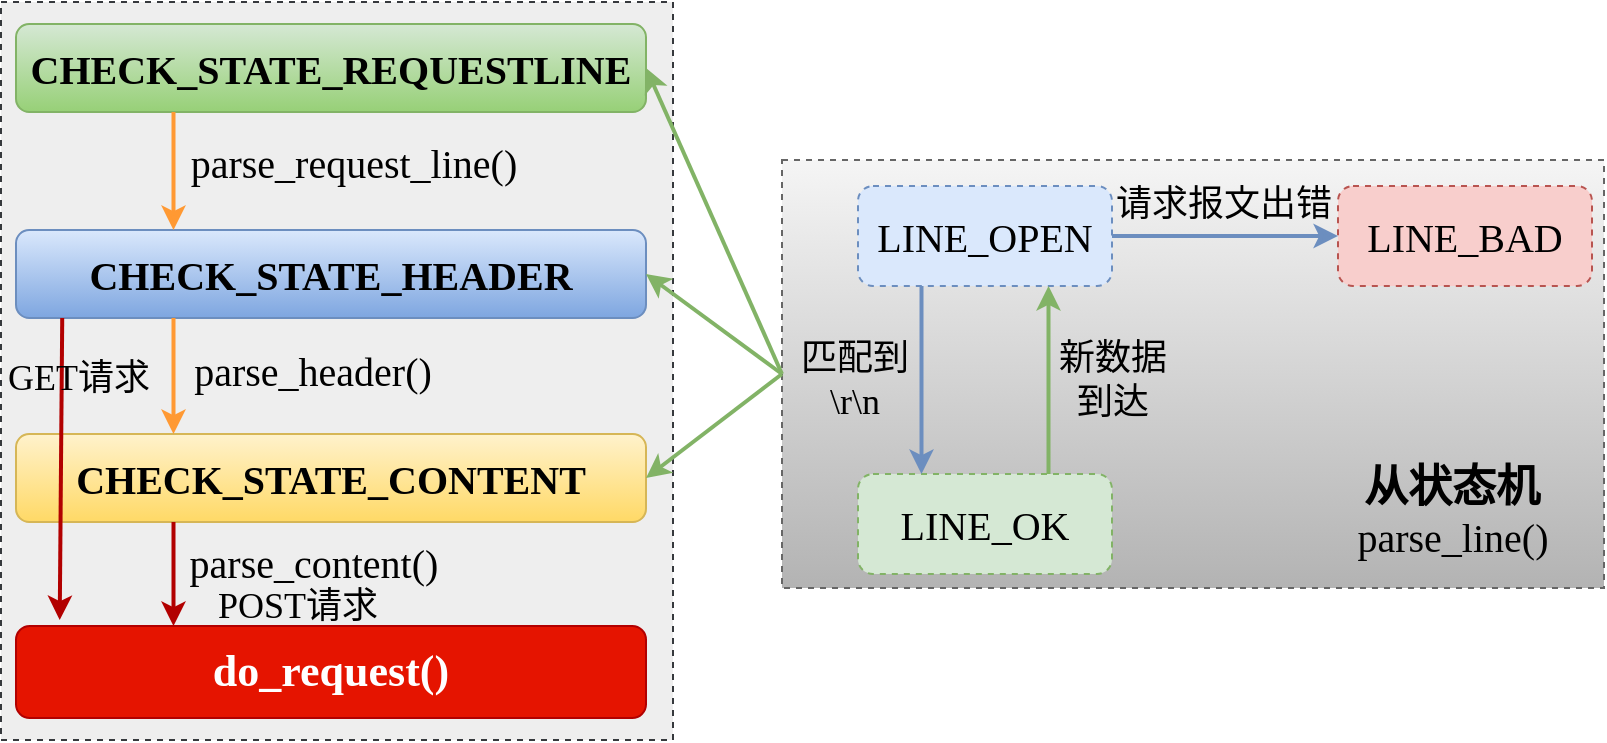 <mxfile version="20.0.4" type="github" pages="2">
  <diagram id="1AuEoCd8oWPCorRMaLEN" name="Page-2">
    <mxGraphModel dx="1422" dy="705" grid="0" gridSize="10" guides="1" tooltips="1" connect="1" arrows="1" fold="1" page="1" pageScale="1" pageWidth="827" pageHeight="1169" math="0" shadow="0">
      <root>
        <mxCell id="0" />
        <mxCell id="1" parent="0" />
        <mxCell id="I2AIDcQN0BnoQcwcd-Mx-26" value="" style="rounded=0;whiteSpace=wrap;html=1;fontFamily=Times New Roman;fontSize=20;fillColor=#eeeeee;strokeColor=#36393d;dashed=1;" vertex="1" parent="1">
          <mxGeometry x="3.5" y="79" width="336" height="369" as="geometry" />
        </mxCell>
        <mxCell id="I2AIDcQN0BnoQcwcd-Mx-1" value="CHECK_STATE_REQUESTLINE" style="rounded=1;whiteSpace=wrap;html=1;fillColor=#d5e8d4;gradientColor=#97d077;strokeColor=#82b366;fontStyle=1;fontFamily=Times New Roman;fontSize=20;" vertex="1" parent="1">
          <mxGeometry x="11" y="90" width="315" height="44" as="geometry" />
        </mxCell>
        <mxCell id="I2AIDcQN0BnoQcwcd-Mx-2" value="CHECK_STATE_HEADER" style="rounded=1;whiteSpace=wrap;html=1;fillColor=#dae8fc;gradientColor=#7ea6e0;strokeColor=#6c8ebf;fontStyle=1;fontFamily=Times New Roman;fontSize=20;" vertex="1" parent="1">
          <mxGeometry x="11" y="193" width="315" height="44" as="geometry" />
        </mxCell>
        <mxCell id="I2AIDcQN0BnoQcwcd-Mx-3" value="CHECK_STATE_CONTENT" style="rounded=1;whiteSpace=wrap;html=1;fillColor=#fff2cc;gradientColor=#ffd966;strokeColor=#d6b656;fontStyle=1;fontFamily=Times New Roman;fontSize=20;" vertex="1" parent="1">
          <mxGeometry x="11" y="295" width="315" height="44" as="geometry" />
        </mxCell>
        <mxCell id="I2AIDcQN0BnoQcwcd-Mx-4" value="" style="endArrow=classic;html=1;rounded=0;fontFamily=Times New Roman;fontSize=20;exitX=0.25;exitY=1;exitDx=0;exitDy=0;strokeWidth=2;strokeColor=#FF9933;entryX=0.25;entryY=0;entryDx=0;entryDy=0;" edge="1" parent="1" source="I2AIDcQN0BnoQcwcd-Mx-1" target="I2AIDcQN0BnoQcwcd-Mx-2">
          <mxGeometry width="50" height="50" relative="1" as="geometry">
            <mxPoint x="387" y="387" as="sourcePoint" />
            <mxPoint x="437" y="337" as="targetPoint" />
          </mxGeometry>
        </mxCell>
        <mxCell id="I2AIDcQN0BnoQcwcd-Mx-5" value="" style="endArrow=classic;html=1;rounded=0;fontFamily=Times New Roman;fontSize=20;strokeWidth=2;strokeColor=#FF9933;exitX=0.25;exitY=1;exitDx=0;exitDy=0;entryX=0.25;entryY=0;entryDx=0;entryDy=0;" edge="1" parent="1" source="I2AIDcQN0BnoQcwcd-Mx-2" target="I2AIDcQN0BnoQcwcd-Mx-3">
          <mxGeometry width="50" height="50" relative="1" as="geometry">
            <mxPoint x="178.5" y="168" as="sourcePoint" />
            <mxPoint x="178.5" y="236" as="targetPoint" />
          </mxGeometry>
        </mxCell>
        <mxCell id="I2AIDcQN0BnoQcwcd-Mx-6" value="" style="rounded=0;whiteSpace=wrap;html=1;fontFamily=Times New Roman;fontSize=20;fillColor=#f5f5f5;strokeColor=#666666;dashed=1;gradientColor=#b3b3b3;" vertex="1" parent="1">
          <mxGeometry x="394" y="158" width="411" height="214" as="geometry" />
        </mxCell>
        <mxCell id="I2AIDcQN0BnoQcwcd-Mx-7" value="LINE_OPEN" style="rounded=1;whiteSpace=wrap;html=1;dashed=1;fontFamily=Times New Roman;fontSize=20;strokeColor=#6c8ebf;fillColor=#dae8fc;" vertex="1" parent="1">
          <mxGeometry x="432" y="171" width="127" height="50" as="geometry" />
        </mxCell>
        <mxCell id="I2AIDcQN0BnoQcwcd-Mx-9" value="LINE_OK" style="rounded=1;whiteSpace=wrap;html=1;dashed=1;fontFamily=Times New Roman;fontSize=20;strokeColor=#82b366;fillColor=#d5e8d4;" vertex="1" parent="1">
          <mxGeometry x="432" y="315" width="127" height="50" as="geometry" />
        </mxCell>
        <mxCell id="I2AIDcQN0BnoQcwcd-Mx-10" value="LINE_BAD" style="rounded=1;whiteSpace=wrap;html=1;dashed=1;fontFamily=Times New Roman;fontSize=20;strokeColor=#b85450;fillColor=#f8cecc;" vertex="1" parent="1">
          <mxGeometry x="672" y="171" width="127" height="50" as="geometry" />
        </mxCell>
        <mxCell id="I2AIDcQN0BnoQcwcd-Mx-11" value="parse_request_line()" style="rounded=1;whiteSpace=wrap;html=1;dashed=1;fontFamily=Times New Roman;fontSize=20;strokeColor=none;fillColor=none;" vertex="1" parent="1">
          <mxGeometry x="78" y="139" width="204" height="39" as="geometry" />
        </mxCell>
        <mxCell id="I2AIDcQN0BnoQcwcd-Mx-12" value="parse_header()" style="rounded=1;whiteSpace=wrap;html=1;dashed=1;fontFamily=Times New Roman;fontSize=20;strokeColor=none;fillColor=none;" vertex="1" parent="1">
          <mxGeometry x="75" y="243" width="169" height="39" as="geometry" />
        </mxCell>
        <mxCell id="I2AIDcQN0BnoQcwcd-Mx-13" value="parse_content()" style="rounded=1;whiteSpace=wrap;html=1;dashed=1;fontFamily=Times New Roman;fontSize=20;strokeColor=none;fillColor=none;" vertex="1" parent="1">
          <mxGeometry x="80.5" y="339" width="158" height="39" as="geometry" />
        </mxCell>
        <mxCell id="I2AIDcQN0BnoQcwcd-Mx-14" value="" style="endArrow=classic;html=1;rounded=0;fontFamily=Times New Roman;fontSize=20;strokeWidth=2;strokeColor=#6c8ebf;exitX=0.25;exitY=1;exitDx=0;exitDy=0;entryX=0.25;entryY=0;entryDx=0;entryDy=0;fillColor=#dae8fc;" edge="1" parent="1" source="I2AIDcQN0BnoQcwcd-Mx-7" target="I2AIDcQN0BnoQcwcd-Mx-9">
          <mxGeometry width="50" height="50" relative="1" as="geometry">
            <mxPoint x="113.75" y="325" as="sourcePoint" />
            <mxPoint x="113.75" y="400" as="targetPoint" />
          </mxGeometry>
        </mxCell>
        <mxCell id="I2AIDcQN0BnoQcwcd-Mx-15" value="" style="endArrow=classic;html=1;rounded=0;fontFamily=Times New Roman;fontSize=20;strokeWidth=2;strokeColor=#82b366;exitX=0.75;exitY=0;exitDx=0;exitDy=0;entryX=0.75;entryY=1;entryDx=0;entryDy=0;fillColor=#d5e8d4;" edge="1" parent="1" source="I2AIDcQN0BnoQcwcd-Mx-9" target="I2AIDcQN0BnoQcwcd-Mx-7">
          <mxGeometry width="50" height="50" relative="1" as="geometry">
            <mxPoint x="473.75" y="231" as="sourcePoint" />
            <mxPoint x="471.75" y="329.5" as="targetPoint" />
          </mxGeometry>
        </mxCell>
        <mxCell id="I2AIDcQN0BnoQcwcd-Mx-16" value="" style="endArrow=classic;html=1;rounded=0;fontFamily=Times New Roman;fontSize=20;strokeWidth=2;strokeColor=#6c8ebf;exitX=1;exitY=0.5;exitDx=0;exitDy=0;entryX=0;entryY=0.5;entryDx=0;entryDy=0;fillColor=#dae8fc;" edge="1" parent="1" source="I2AIDcQN0BnoQcwcd-Mx-7" target="I2AIDcQN0BnoQcwcd-Mx-10">
          <mxGeometry width="50" height="50" relative="1" as="geometry">
            <mxPoint x="483.75" y="241" as="sourcePoint" />
            <mxPoint x="481.75" y="339.5" as="targetPoint" />
          </mxGeometry>
        </mxCell>
        <mxCell id="I2AIDcQN0BnoQcwcd-Mx-18" value="匹配到&lt;br style=&quot;font-size: 18px;&quot;&gt;\r\n" style="rounded=1;whiteSpace=wrap;html=1;dashed=1;fontFamily=Times New Roman;fontSize=18;strokeColor=none;fillColor=none;" vertex="1" parent="1">
          <mxGeometry x="380" y="241" width="101" height="54" as="geometry" />
        </mxCell>
        <mxCell id="I2AIDcQN0BnoQcwcd-Mx-19" value="新数据&lt;br style=&quot;font-size: 18px;&quot;&gt;到达" style="rounded=1;whiteSpace=wrap;html=1;dashed=1;fontFamily=Times New Roman;fontSize=18;strokeColor=none;fillColor=none;" vertex="1" parent="1">
          <mxGeometry x="509" y="241" width="101" height="54" as="geometry" />
        </mxCell>
        <mxCell id="I2AIDcQN0BnoQcwcd-Mx-20" value="请求报文出错" style="rounded=1;whiteSpace=wrap;html=1;dashed=1;fontFamily=Times New Roman;fontSize=18;strokeColor=none;fillColor=none;" vertex="1" parent="1">
          <mxGeometry x="540" y="162" width="150" height="35" as="geometry" />
        </mxCell>
        <mxCell id="I2AIDcQN0BnoQcwcd-Mx-22" value="从状态机" style="rounded=1;whiteSpace=wrap;html=1;dashed=1;fontFamily=Times New Roman;fontSize=22;strokeColor=none;fillColor=none;fontStyle=1" vertex="1" parent="1">
          <mxGeometry x="668" y="300.5" width="122" height="42" as="geometry" />
        </mxCell>
        <mxCell id="I2AIDcQN0BnoQcwcd-Mx-23" value="parse_line()" style="rounded=1;whiteSpace=wrap;html=1;dashed=1;fontFamily=Times New Roman;fontSize=20;strokeColor=none;fillColor=none;" vertex="1" parent="1">
          <mxGeometry x="653.5" y="326" width="151" height="39" as="geometry" />
        </mxCell>
        <mxCell id="I2AIDcQN0BnoQcwcd-Mx-24" value="" style="endArrow=classic;html=1;rounded=0;fontFamily=Times New Roman;fontSize=18;strokeColor=#82b366;strokeWidth=2;entryX=1;entryY=0.5;entryDx=0;entryDy=0;exitX=0;exitY=0.5;exitDx=0;exitDy=0;fillColor=#d5e8d4;" edge="1" parent="1" source="I2AIDcQN0BnoQcwcd-Mx-6" target="I2AIDcQN0BnoQcwcd-Mx-1">
          <mxGeometry width="50" height="50" relative="1" as="geometry">
            <mxPoint x="387" y="375" as="sourcePoint" />
            <mxPoint x="437" y="325" as="targetPoint" />
          </mxGeometry>
        </mxCell>
        <mxCell id="I2AIDcQN0BnoQcwcd-Mx-27" value="" style="endArrow=classic;html=1;rounded=0;fontFamily=Times New Roman;fontSize=20;strokeWidth=2;strokeColor=#B20000;exitX=0.25;exitY=1;exitDx=0;exitDy=0;entryX=0.25;entryY=0;entryDx=0;entryDy=0;fillColor=#e51400;" edge="1" parent="1" source="I2AIDcQN0BnoQcwcd-Mx-3" target="I2AIDcQN0BnoQcwcd-Mx-28">
          <mxGeometry width="50" height="50" relative="1" as="geometry">
            <mxPoint x="78" y="454" as="sourcePoint" />
            <mxPoint x="78" y="529" as="targetPoint" />
          </mxGeometry>
        </mxCell>
        <mxCell id="I2AIDcQN0BnoQcwcd-Mx-28" value="do_request()" style="rounded=1;whiteSpace=wrap;html=1;fillColor=#e51400;strokeColor=#B20000;fontStyle=1;fontFamily=Times New Roman;fontSize=22;fontColor=#ffffff;" vertex="1" parent="1">
          <mxGeometry x="11" y="391" width="315" height="46" as="geometry" />
        </mxCell>
        <mxCell id="I2AIDcQN0BnoQcwcd-Mx-29" value="" style="endArrow=classic;html=1;rounded=0;fontFamily=Times New Roman;fontSize=20;strokeWidth=2;strokeColor=#B20000;exitX=0.121;exitY=1;exitDx=0;exitDy=0;entryX=0.117;entryY=-0.065;entryDx=0;entryDy=0;exitPerimeter=0;entryPerimeter=0;fillColor=#e51400;" edge="1" parent="1">
          <mxGeometry width="50" height="50" relative="1" as="geometry">
            <mxPoint x="34.115" y="237" as="sourcePoint" />
            <mxPoint x="32.855" y="388.01" as="targetPoint" />
          </mxGeometry>
        </mxCell>
        <mxCell id="I2AIDcQN0BnoQcwcd-Mx-30" value="GET请求" style="rounded=1;whiteSpace=wrap;html=1;dashed=1;fontFamily=Times New Roman;fontSize=18;strokeColor=none;fillColor=none;" vertex="1" parent="1">
          <mxGeometry x="3.5" y="251" width="77" height="31" as="geometry" />
        </mxCell>
        <mxCell id="I2AIDcQN0BnoQcwcd-Mx-31" value="POST请求" style="rounded=1;whiteSpace=wrap;html=1;dashed=1;fontFamily=Times New Roman;fontSize=18;strokeColor=none;fillColor=none;" vertex="1" parent="1">
          <mxGeometry x="106" y="365" width="92" height="31" as="geometry" />
        </mxCell>
        <mxCell id="I2AIDcQN0BnoQcwcd-Mx-32" value="" style="endArrow=classic;html=1;rounded=0;fontFamily=Times New Roman;fontSize=18;strokeColor=#82b366;strokeWidth=2;entryX=1;entryY=0.5;entryDx=0;entryDy=0;exitX=0;exitY=0.5;exitDx=0;exitDy=0;fillColor=#d5e8d4;" edge="1" parent="1" source="I2AIDcQN0BnoQcwcd-Mx-6" target="I2AIDcQN0BnoQcwcd-Mx-2">
          <mxGeometry width="50" height="50" relative="1" as="geometry">
            <mxPoint x="404" y="275" as="sourcePoint" />
            <mxPoint x="336" y="122" as="targetPoint" />
          </mxGeometry>
        </mxCell>
        <mxCell id="I2AIDcQN0BnoQcwcd-Mx-33" value="" style="endArrow=classic;html=1;rounded=0;fontFamily=Times New Roman;fontSize=18;strokeColor=#82b366;strokeWidth=2;entryX=1;entryY=0.5;entryDx=0;entryDy=0;exitX=0;exitY=0.5;exitDx=0;exitDy=0;fillColor=#d5e8d4;" edge="1" parent="1" source="I2AIDcQN0BnoQcwcd-Mx-6" target="I2AIDcQN0BnoQcwcd-Mx-3">
          <mxGeometry width="50" height="50" relative="1" as="geometry">
            <mxPoint x="414" y="285" as="sourcePoint" />
            <mxPoint x="346" y="132" as="targetPoint" />
          </mxGeometry>
        </mxCell>
      </root>
    </mxGraphModel>
  </diagram>
  <diagram id="v8hTpokYwNXpzIlPlH0_" name="Page-1">
    <mxGraphModel dx="2249" dy="705" grid="0" gridSize="10" guides="1" tooltips="1" connect="1" arrows="1" fold="1" page="1" pageScale="1" pageWidth="827" pageHeight="1169" math="0" shadow="0">
      <root>
        <mxCell id="0" />
        <mxCell id="1" parent="0" />
        <mxCell id="amvjW9r1WKbjVWtIjcH6-35" value="" style="rounded=1;whiteSpace=wrap;html=1;fontSize=20;arcSize=5;dashed=1;strokeWidth=2;strokeColor=#d6b656;fillColor=#fff2cc;gradientColor=#ffd966;" parent="1" vertex="1">
          <mxGeometry x="-733" y="686" width="226" height="265" as="geometry" />
        </mxCell>
        <mxCell id="amvjW9r1WKbjVWtIjcH6-29" value="" style="rounded=1;whiteSpace=wrap;html=1;fontSize=20;arcSize=5;dashed=1;strokeWidth=2;strokeColor=#d6b656;fillColor=#fff2cc;gradientColor=#ffd966;" parent="1" vertex="1">
          <mxGeometry x="-715" y="365" width="308" height="269" as="geometry" />
        </mxCell>
        <mxCell id="amvjW9r1WKbjVWtIjcH6-7" value="" style="rounded=1;whiteSpace=wrap;html=1;fontSize=20;arcSize=7;dashed=1;strokeWidth=2;strokeColor=#6c8ebf;fillColor=#dae8fc;gradientColor=#7ea6e0;" parent="1" vertex="1">
          <mxGeometry x="-489" y="193" width="462" height="136" as="geometry" />
        </mxCell>
        <mxCell id="amvjW9r1WKbjVWtIjcH6-6" value="" style="rounded=1;whiteSpace=wrap;html=1;fontSize=20;arcSize=5;dashed=1;strokeWidth=2;strokeColor=#d6b656;fillColor=#fff2cc;gradientColor=#ffd966;" parent="1" vertex="1">
          <mxGeometry x="-796" y="197" width="478" height="129" as="geometry" />
        </mxCell>
        <mxCell id="amvjW9r1WKbjVWtIjcH6-1" value="I/O处理单元" style="rounded=0;whiteSpace=wrap;html=1;fontStyle=1;fontSize=20;strokeColor=none;fillColor=none;flipH=1;" parent="1" vertex="1">
          <mxGeometry x="-762" y="214.5" width="145" height="57" as="geometry" />
        </mxCell>
        <mxCell id="amvjW9r1WKbjVWtIjcH6-2" value="逻辑处理单元" style="rounded=0;whiteSpace=wrap;html=1;fontStyle=1;fontSize=20;strokeColor=none;fillColor=none;flipH=1;" parent="1" vertex="1">
          <mxGeometry x="-475" y="220" width="145" height="57" as="geometry" />
        </mxCell>
        <mxCell id="amvjW9r1WKbjVWtIjcH6-3" value="网络存储单元" style="rounded=0;whiteSpace=wrap;html=1;fontStyle=1;fontSize=20;strokeColor=none;fillColor=none;flipH=1;" parent="1" vertex="1">
          <mxGeometry x="-197" y="216" width="145" height="57" as="geometry" />
        </mxCell>
        <mxCell id="amvjW9r1WKbjVWtIjcH6-4" value="&lt;font style=&quot;font-size: 20px;&quot;&gt;请求队列&lt;/font&gt;" style="rounded=0;whiteSpace=wrap;html=1;fontSize=20;fillColor=#ffe6cc;strokeColor=#d79b00;" parent="1" vertex="1">
          <mxGeometry x="-577" y="203" width="32" height="116" as="geometry" />
        </mxCell>
        <mxCell id="amvjW9r1WKbjVWtIjcH6-5" value="&lt;font style=&quot;font-size: 20px;&quot;&gt;请求队列&lt;/font&gt;" style="rounded=0;whiteSpace=wrap;html=1;fontSize=20;fillColor=#ffe6cc;strokeColor=#d79b00;" parent="1" vertex="1">
          <mxGeometry x="-260" y="202" width="32" height="116" as="geometry" />
        </mxCell>
        <mxCell id="amvjW9r1WKbjVWtIjcH6-8" value="" style="endArrow=none;html=1;rounded=0;fontSize=20;dashed=1;strokeWidth=2;strokeColor=#3333FF;" parent="1" edge="1">
          <mxGeometry width="50" height="50" relative="1" as="geometry">
            <mxPoint x="-489" y="323" as="sourcePoint" />
            <mxPoint x="-489" y="197" as="targetPoint" />
          </mxGeometry>
        </mxCell>
        <mxCell id="amvjW9r1WKbjVWtIjcH6-9" value="半同步/半反应堆线程池" style="rounded=0;whiteSpace=wrap;html=1;dashed=1;fontSize=20;strokeColor=none;strokeWidth=2;fillColor=none;fontColor=#FF8000;" parent="1" vertex="1">
          <mxGeometry x="-708" y="161" width="230" height="33" as="geometry" />
        </mxCell>
        <mxCell id="amvjW9r1WKbjVWtIjcH6-11" value="日志系统和数据库连接池" style="rounded=0;whiteSpace=wrap;html=1;dashed=1;fontSize=20;strokeColor=none;strokeWidth=2;fillColor=none;fontColor=#0000FF;" parent="1" vertex="1">
          <mxGeometry x="-395" y="155" width="251" height="33" as="geometry" />
        </mxCell>
        <mxCell id="amvjW9r1WKbjVWtIjcH6-12" value="" style="endArrow=classic;html=1;rounded=0;dashed=1;fontSize=20;fontColor=#CC0000;strokeColor=#CC0000;strokeWidth=2;exitX=0.25;exitY=0;exitDx=0;exitDy=0;entryX=1;entryY=1;entryDx=0;entryDy=0;" parent="1" source="amvjW9r1WKbjVWtIjcH6-9" target="amvjW9r1WKbjVWtIjcH6-13" edge="1">
          <mxGeometry width="50" height="50" relative="1" as="geometry">
            <mxPoint x="-582" y="131" as="sourcePoint" />
            <mxPoint x="-617" y="51" as="targetPoint" />
          </mxGeometry>
        </mxCell>
        <mxCell id="amvjW9r1WKbjVWtIjcH6-13" value="两种高效的并发模式" style="rounded=1;whiteSpace=wrap;html=1;dashed=1;fontSize=20;strokeColor=#B20000;strokeWidth=2;fillColor=#e51400;comic=1;fontStyle=1;fontColor=#ffffff;" parent="1" vertex="1">
          <mxGeometry x="-788" y="66" width="120" height="60" as="geometry" />
        </mxCell>
        <mxCell id="amvjW9r1WKbjVWtIjcH6-14" value="" style="shape=curlyBracket;whiteSpace=wrap;html=1;rounded=1;dashed=1;comic=1;fontSize=20;fontColor=#CC0000;strokeColor=#CC0000;strokeWidth=2;fillColor=none;" parent="1" vertex="1">
          <mxGeometry x="-660" y="66" width="27" height="60" as="geometry" />
        </mxCell>
        <mxCell id="amvjW9r1WKbjVWtIjcH6-15" value="半同步/半异步模式" style="rounded=0;whiteSpace=wrap;html=1;dashed=1;comic=1;fontSize=20;fontColor=#CC0000;strokeColor=none;strokeWidth=2;fillColor=none;" parent="1" vertex="1">
          <mxGeometry x="-638" y="47" width="194" height="40" as="geometry" />
        </mxCell>
        <mxCell id="amvjW9r1WKbjVWtIjcH6-16" value="领导者/追随者模式" style="rounded=0;whiteSpace=wrap;html=1;dashed=1;comic=1;fontSize=20;fontColor=#CC0000;strokeColor=none;strokeWidth=2;fillColor=none;" parent="1" vertex="1">
          <mxGeometry x="-638" y="104" width="194" height="40" as="geometry" />
        </mxCell>
        <mxCell id="amvjW9r1WKbjVWtIjcH6-17" value="" style="shape=flexArrow;endArrow=classic;html=1;rounded=0;dashed=1;fontSize=20;fontColor=#FF9933;strokeColor=none;strokeWidth=2;fillColor=#FF9933;" parent="1" edge="1">
          <mxGeometry width="50" height="50" relative="1" as="geometry">
            <mxPoint x="-559.5" y="334" as="sourcePoint" />
            <mxPoint x="-559" y="368" as="targetPoint" />
          </mxGeometry>
        </mxCell>
        <mxCell id="amvjW9r1WKbjVWtIjcH6-18" value="主线程" style="rounded=0;whiteSpace=wrap;html=1;fontStyle=1;fontSize=20;strokeColor=none;fillColor=none;flipH=1;" parent="1" vertex="1">
          <mxGeometry x="-634" y="363" width="143" height="36" as="geometry" />
        </mxCell>
        <mxCell id="amvjW9r1WKbjVWtIjcH6-19" value="工作线程（池）" style="rounded=0;whiteSpace=wrap;html=1;fontStyle=1;fontSize=20;strokeColor=none;fillColor=none;flipH=1;" parent="1" vertex="1">
          <mxGeometry x="-650" y="598" width="185" height="36" as="geometry" />
        </mxCell>
        <mxCell id="amvjW9r1WKbjVWtIjcH6-20" value="&lt;font style=&quot;font-size: 20px;&quot;&gt;请求队列(list)&lt;/font&gt;" style="rounded=0;whiteSpace=wrap;html=1;fontSize=20;fontStyle=1;fillColor=#ffe6cc;strokeColor=default;" parent="1" vertex="1">
          <mxGeometry x="-653" y="481" width="184" height="37" as="geometry" />
        </mxCell>
        <mxCell id="amvjW9r1WKbjVWtIjcH6-21" value="&lt;font style=&quot;font-size: 18px;&quot;&gt;epoll(ET+LT)监听socket&lt;br&gt;同步I/O模拟Proactor，完成read, write&lt;/font&gt;" style="rounded=0;whiteSpace=wrap;html=1;fontSize=18;fillColor=none;strokeColor=none;" parent="1" vertex="1">
          <mxGeometry x="-714" y="392" width="305" height="46" as="geometry" />
        </mxCell>
        <mxCell id="amvjW9r1WKbjVWtIjcH6-23" value="" style="endArrow=classic;html=1;rounded=0;dashed=1;fontSize=20;fontColor=#FF9933;strokeColor=#FF9933;strokeWidth=2;fillColor=#FF9933;exitX=0.5;exitY=1;exitDx=0;exitDy=0;" parent="1" source="amvjW9r1WKbjVWtIjcH6-21" target="amvjW9r1WKbjVWtIjcH6-20" edge="1">
          <mxGeometry width="50" height="50" relative="1" as="geometry">
            <mxPoint x="-435" y="408" as="sourcePoint" />
            <mxPoint x="-385" y="358" as="targetPoint" />
          </mxGeometry>
        </mxCell>
        <mxCell id="amvjW9r1WKbjVWtIjcH6-24" value="&lt;span style=&quot;font-size: 18px;&quot;&gt;添加&amp;nbsp; &amp;nbsp;任务&lt;/span&gt;" style="rounded=0;whiteSpace=wrap;html=1;fontSize=18;fillColor=none;strokeColor=none;fontColor=#FF8000;" parent="1" vertex="1">
          <mxGeometry x="-666.75" y="443" width="211.5" height="34" as="geometry" />
        </mxCell>
        <mxCell id="amvjW9r1WKbjVWtIjcH6-25" value="" style="endArrow=classic;html=1;rounded=0;dashed=1;fontSize=20;fontColor=#FF9933;strokeColor=#FF9933;strokeWidth=2;fillColor=#FF9933;entryX=0.67;entryY=0;entryDx=0;entryDy=0;exitX=0.25;exitY=1;exitDx=0;exitDy=0;entryPerimeter=0;" parent="1" source="amvjW9r1WKbjVWtIjcH6-20" target="amvjW9r1WKbjVWtIjcH6-19" edge="1">
          <mxGeometry width="50" height="50" relative="1" as="geometry">
            <mxPoint x="-551" y="449" as="sourcePoint" />
            <mxPoint x="-550.992" y="491" as="targetPoint" />
          </mxGeometry>
        </mxCell>
        <mxCell id="amvjW9r1WKbjVWtIjcH6-26" value="&lt;span style=&quot;font-size: 18px;&quot;&gt;信号量唤醒&lt;br style=&quot;font-size: 18px;&quot;&gt;子线程&lt;/span&gt;" style="rounded=0;whiteSpace=wrap;html=1;fontSize=18;fillColor=none;strokeColor=none;fontColor=#FF8000;" parent="1" vertex="1">
          <mxGeometry x="-693" y="531" width="130.5" height="59" as="geometry" />
        </mxCell>
        <mxCell id="amvjW9r1WKbjVWtIjcH6-27" value="&lt;span style=&quot;font-size: 18px;&quot;&gt;上锁，竞争获取并处理任务&lt;/span&gt;" style="rounded=0;whiteSpace=wrap;html=1;fontSize=18;fillColor=none;strokeColor=none;fontColor=#FF8000;" parent="1" vertex="1">
          <mxGeometry x="-545" y="531" width="130.5" height="59" as="geometry" />
        </mxCell>
        <mxCell id="amvjW9r1WKbjVWtIjcH6-28" value="" style="endArrow=classic;html=1;rounded=0;dashed=1;fontSize=20;fontColor=#FF9933;strokeColor=#FF9933;strokeWidth=2;fillColor=#FF9933;entryX=0.75;entryY=1;entryDx=0;entryDy=0;exitX=0.351;exitY=-0.056;exitDx=0;exitDy=0;exitPerimeter=0;" parent="1" source="amvjW9r1WKbjVWtIjcH6-19" target="amvjW9r1WKbjVWtIjcH6-20" edge="1">
          <mxGeometry width="50" height="50" relative="1" as="geometry">
            <mxPoint x="-597" y="528" as="sourcePoint" />
            <mxPoint x="-587.25" y="607" as="targetPoint" />
          </mxGeometry>
        </mxCell>
        <mxCell id="amvjW9r1WKbjVWtIjcH6-30" value="异步线程" style="rounded=0;whiteSpace=wrap;html=1;dashed=1;comic=1;fontSize=20;fontColor=#CC0000;strokeColor=none;strokeWidth=2;fillColor=none;" parent="1" vertex="1">
          <mxGeometry x="-820" y="390" width="91" height="40" as="geometry" />
        </mxCell>
        <mxCell id="amvjW9r1WKbjVWtIjcH6-31" value="同步线程" style="rounded=0;whiteSpace=wrap;html=1;dashed=1;comic=1;fontSize=20;fontColor=#CC0000;strokeColor=none;strokeWidth=2;fillColor=none;" parent="1" vertex="1">
          <mxGeometry x="-819" y="577" width="91" height="40" as="geometry" />
        </mxCell>
        <mxCell id="amvjW9r1WKbjVWtIjcH6-32" value="处理HTTP请求" style="rounded=0;whiteSpace=wrap;html=1;fontStyle=1;fontSize=20;strokeColor=none;fillColor=none;flipH=1;" parent="1" vertex="1">
          <mxGeometry x="-703.5" y="687" width="162" height="36" as="geometry" />
        </mxCell>
        <mxCell id="amvjW9r1WKbjVWtIjcH6-33" value="定时器处理非活动连接" style="rounded=0;whiteSpace=wrap;html=1;fontStyle=1;fontSize=20;strokeColor=none;fillColor=none;flipH=1;" parent="1" vertex="1">
          <mxGeometry x="-726.25" y="770" width="209.25" height="36" as="geometry" />
        </mxCell>
        <mxCell id="amvjW9r1WKbjVWtIjcH6-34" value="日志输出" style="rounded=0;whiteSpace=wrap;html=1;fontStyle=1;fontSize=20;strokeColor=none;fillColor=none;flipH=1;" parent="1" vertex="1">
          <mxGeometry x="-674" y="871" width="103" height="36" as="geometry" />
        </mxCell>
        <mxCell id="amvjW9r1WKbjVWtIjcH6-36" value="" style="shape=flexArrow;endArrow=classic;html=1;rounded=0;dashed=1;fontSize=20;fontColor=#FF9933;strokeColor=none;strokeWidth=2;fillColor=#FF9933;exitX=0.5;exitY=1;exitDx=0;exitDy=0;" parent="1" edge="1">
          <mxGeometry width="50" height="50" relative="1" as="geometry">
            <mxPoint x="-615.5" y="634" as="sourcePoint" />
            <mxPoint x="-615" y="675" as="targetPoint" />
          </mxGeometry>
        </mxCell>
        <mxCell id="amvjW9r1WKbjVWtIjcH6-37" value="" style="endArrow=classic;html=1;rounded=0;dashed=1;fontSize=20;fontColor=#FF8000;strokeColor=#FF8000;strokeWidth=2;fillColor=#FF9933;exitX=1;exitY=0.5;exitDx=0;exitDy=0;entryX=0;entryY=0.5;entryDx=0;entryDy=0;" parent="1" source="amvjW9r1WKbjVWtIjcH6-32" target="amvjW9r1WKbjVWtIjcH6-38" edge="1">
          <mxGeometry width="50" height="50" relative="1" as="geometry">
            <mxPoint x="-410" y="753" as="sourcePoint" />
            <mxPoint x="-475" y="698" as="targetPoint" />
          </mxGeometry>
        </mxCell>
        <mxCell id="amvjW9r1WKbjVWtIjcH6-38" value="GET&lt;br style=&quot;font-size: 18px;&quot;&gt;&lt;br style=&quot;font-size: 18px;&quot;&gt;POST" style="rounded=0;whiteSpace=wrap;html=1;fontStyle=1;fontSize=18;strokeColor=#0e8088;fillColor=#b0e3e6;flipH=1;" parent="1" vertex="1">
          <mxGeometry x="-489" y="661" width="60" height="83" as="geometry" />
        </mxCell>
        <mxCell id="amvjW9r1WKbjVWtIjcH6-39" value="访问数据库" style="rounded=0;whiteSpace=wrap;html=1;fontStyle=0;fontSize=18;strokeColor=#10739e;fillColor=#b1ddf0;flipH=1;" parent="1" vertex="1">
          <mxGeometry x="-197" y="645" width="135" height="36" as="geometry" />
        </mxCell>
        <mxCell id="amvjW9r1WKbjVWtIjcH6-40" value="响应客户端" style="rounded=0;whiteSpace=wrap;html=1;fontStyle=0;fontSize=18;strokeColor=#10739e;fillColor=#b1ddf0;flipH=1;" parent="1" vertex="1">
          <mxGeometry x="-396" y="646" width="101" height="36" as="geometry" />
        </mxCell>
        <mxCell id="amvjW9r1WKbjVWtIjcH6-42" value="注册&lt;br style=&quot;font-size: 18px;&quot;&gt;登录&lt;br style=&quot;font-size: 18px;&quot;&gt;验证" style="rounded=0;whiteSpace=wrap;html=1;fontStyle=0;fontSize=18;strokeColor=#10739e;fillColor=#b1ddf0;flipH=1;" parent="1" vertex="1">
          <mxGeometry x="-378.5" y="692" width="66" height="82" as="geometry" />
        </mxCell>
        <mxCell id="amvjW9r1WKbjVWtIjcH6-43" value="CGI多线程&lt;br style=&quot;font-size: 18px;&quot;&gt;同步线程" style="rounded=0;whiteSpace=wrap;html=1;fontStyle=0;fontSize=18;strokeColor=#10739e;fillColor=#b1ddf0;flipH=1;" parent="1" vertex="1">
          <mxGeometry x="-275" y="702.5" width="112" height="58.5" as="geometry" />
        </mxCell>
        <mxCell id="amvjW9r1WKbjVWtIjcH6-44" value="数据库&lt;br style=&quot;font-size: 18px;&quot;&gt;连接池" style="rounded=0;whiteSpace=wrap;html=1;fontStyle=1;fontSize=18;strokeColor=#6c8ebf;fillColor=#dae8fc;flipH=1;gradientColor=#7ea6e0;" parent="1" vertex="1">
          <mxGeometry x="-96" y="702.5" width="86" height="57" as="geometry" />
        </mxCell>
        <mxCell id="amvjW9r1WKbjVWtIjcH6-45" value="" style="endArrow=classic;html=1;rounded=0;dashed=1;fontSize=21;fontColor=#FF8000;strokeColor=#FF8000;strokeWidth=2;fillColor=#FF9933;exitX=1;exitY=0.25;exitDx=0;exitDy=0;entryX=0;entryY=0.5;entryDx=0;entryDy=0;" parent="1" source="amvjW9r1WKbjVWtIjcH6-38" target="amvjW9r1WKbjVWtIjcH6-40" edge="1">
          <mxGeometry width="50" height="50" relative="1" as="geometry">
            <mxPoint x="-271" y="563" as="sourcePoint" />
            <mxPoint x="-221" y="513" as="targetPoint" />
          </mxGeometry>
        </mxCell>
        <mxCell id="amvjW9r1WKbjVWtIjcH6-48" value="" style="endArrow=classic;html=1;rounded=0;dashed=1;fontSize=21;fontColor=#FF8000;strokeColor=#0000FF;strokeWidth=2;fillColor=#FF9933;exitX=1;exitY=0.75;exitDx=0;exitDy=0;entryX=0;entryY=0.5;entryDx=0;entryDy=0;" parent="1" source="amvjW9r1WKbjVWtIjcH6-38" target="amvjW9r1WKbjVWtIjcH6-42" edge="1">
          <mxGeometry width="50" height="50" relative="1" as="geometry">
            <mxPoint x="-179" y="577" as="sourcePoint" />
            <mxPoint x="-129" y="527" as="targetPoint" />
          </mxGeometry>
        </mxCell>
        <mxCell id="amvjW9r1WKbjVWtIjcH6-49" value="" style="endArrow=classic;html=1;rounded=0;dashed=1;fontSize=21;fontColor=#FF8000;strokeColor=#0000FF;strokeWidth=2;fillColor=#FF9933;exitX=0;exitY=0.5;exitDx=0;exitDy=0;entryX=1;entryY=0.5;entryDx=0;entryDy=0;" parent="1" source="amvjW9r1WKbjVWtIjcH6-39" target="amvjW9r1WKbjVWtIjcH6-40" edge="1">
          <mxGeometry width="50" height="50" relative="1" as="geometry">
            <mxPoint x="-290" y="571" as="sourcePoint" />
            <mxPoint x="-240" y="521" as="targetPoint" />
          </mxGeometry>
        </mxCell>
        <mxCell id="amvjW9r1WKbjVWtIjcH6-50" value="" style="endArrow=classic;html=1;rounded=0;dashed=1;fontSize=21;fontColor=#FF8000;strokeColor=#0000FF;strokeWidth=2;fillColor=#FF9933;exitX=1;exitY=0.5;exitDx=0;exitDy=0;entryX=0;entryY=0.5;entryDx=0;entryDy=0;" parent="1" source="amvjW9r1WKbjVWtIjcH6-42" target="amvjW9r1WKbjVWtIjcH6-43" edge="1">
          <mxGeometry width="50" height="50" relative="1" as="geometry">
            <mxPoint x="-280" y="581" as="sourcePoint" />
            <mxPoint x="-230" y="531" as="targetPoint" />
          </mxGeometry>
        </mxCell>
        <mxCell id="amvjW9r1WKbjVWtIjcH6-51" value="" style="endArrow=classic;html=1;rounded=0;dashed=1;fontSize=21;fontColor=#FF8000;strokeColor=#0000FF;strokeWidth=2;fillColor=#FF9933;exitX=1;exitY=0.5;exitDx=0;exitDy=0;entryX=0;entryY=0.5;entryDx=0;entryDy=0;" parent="1" source="amvjW9r1WKbjVWtIjcH6-43" target="amvjW9r1WKbjVWtIjcH6-44" edge="1">
          <mxGeometry width="50" height="50" relative="1" as="geometry">
            <mxPoint x="-270" y="591" as="sourcePoint" />
            <mxPoint x="-220" y="541" as="targetPoint" />
          </mxGeometry>
        </mxCell>
        <mxCell id="amvjW9r1WKbjVWtIjcH6-52" value="" style="edgeStyle=segmentEdgeStyle;endArrow=classic;html=1;rounded=0;dashed=1;fontSize=21;fontColor=#FF8000;strokeColor=#0000FF;strokeWidth=2;fillColor=#FF9933;exitX=0.75;exitY=0;exitDx=0;exitDy=0;entryX=1;entryY=0.5;entryDx=0;entryDy=0;" parent="1" source="amvjW9r1WKbjVWtIjcH6-44" target="amvjW9r1WKbjVWtIjcH6-39" edge="1">
          <mxGeometry width="50" height="50" relative="1" as="geometry">
            <mxPoint x="-435" y="563" as="sourcePoint" />
            <mxPoint x="-385" y="513" as="targetPoint" />
            <Array as="points">
              <mxPoint x="-31" y="663" />
            </Array>
          </mxGeometry>
        </mxCell>
        <mxCell id="amvjW9r1WKbjVWtIjcH6-53" value="基于升序链表的定时器，超时断开连接" style="rounded=0;whiteSpace=wrap;html=1;fontStyle=0;fontSize=18;strokeColor=#0e8088;fillColor=#b0e3e6;flipH=1;" parent="1" vertex="1">
          <mxGeometry x="-475" y="782" width="324" height="36" as="geometry" />
        </mxCell>
        <mxCell id="amvjW9r1WKbjVWtIjcH6-54" value="" style="endArrow=classic;html=1;rounded=0;dashed=1;fontSize=20;fontColor=#FF8000;strokeColor=#FF8000;strokeWidth=2;fillColor=#FF9933;exitX=1;exitY=0.5;exitDx=0;exitDy=0;entryX=0;entryY=0.5;entryDx=0;entryDy=0;" parent="1" source="amvjW9r1WKbjVWtIjcH6-33" target="amvjW9r1WKbjVWtIjcH6-53" edge="1">
          <mxGeometry width="50" height="50" relative="1" as="geometry">
            <mxPoint x="-531.5" y="715" as="sourcePoint" />
            <mxPoint x="-479" y="712.5" as="targetPoint" />
          </mxGeometry>
        </mxCell>
        <mxCell id="amvjW9r1WKbjVWtIjcH6-55" value="请求队列(使用循环数组自定义队列)" style="rounded=0;whiteSpace=wrap;html=1;fontStyle=0;fontSize=18;strokeColor=#d79b00;fillColor=#ffe6cc;flipH=1;" parent="1" vertex="1">
          <mxGeometry x="-475" y="859" width="323" height="36" as="geometry" />
        </mxCell>
        <mxCell id="amvjW9r1WKbjVWtIjcH6-56" value="" style="endArrow=classic;html=1;rounded=0;dashed=1;fontSize=20;fontColor=#FF8000;strokeColor=#FF8000;strokeWidth=2;fillColor=#FF9933;exitX=1;exitY=0.25;exitDx=0;exitDy=0;entryX=0;entryY=0.5;entryDx=0;entryDy=0;" parent="1" source="amvjW9r1WKbjVWtIjcH6-34" target="amvjW9r1WKbjVWtIjcH6-55" edge="1">
          <mxGeometry width="50" height="50" relative="1" as="geometry">
            <mxPoint x="-531.5" y="733" as="sourcePoint" />
            <mxPoint x="-479" y="730.5" as="targetPoint" />
          </mxGeometry>
        </mxCell>
        <mxCell id="amvjW9r1WKbjVWtIjcH6-57" value="&lt;span style=&quot;font-size: 16px;&quot;&gt;异步记录&lt;/span&gt;" style="rounded=0;whiteSpace=wrap;html=1;fontSize=16;fillColor=none;strokeColor=none;fontColor=#FF8000;rotation=0;" parent="1" vertex="1">
          <mxGeometry x="-571" y="850" width="93" height="34" as="geometry" />
        </mxCell>
        <mxCell id="amvjW9r1WKbjVWtIjcH6-58" value="log文件" style="rounded=0;whiteSpace=wrap;html=1;fontStyle=1;fontSize=18;strokeColor=#6c8ebf;fillColor=#dae8fc;flipH=1;gradientColor=#7ea6e0;" parent="1" vertex="1">
          <mxGeometry x="-95" y="901" width="85" height="36" as="geometry" />
        </mxCell>
        <mxCell id="amvjW9r1WKbjVWtIjcH6-59" value="" style="edgeStyle=segmentEdgeStyle;endArrow=classic;html=1;rounded=0;dashed=1;fontSize=21;fontColor=#FF8000;strokeColor=#0000FF;strokeWidth=2;fillColor=#FF9933;exitX=1;exitY=0.25;exitDx=0;exitDy=0;entryX=0.5;entryY=0;entryDx=0;entryDy=0;" parent="1" source="amvjW9r1WKbjVWtIjcH6-55" target="amvjW9r1WKbjVWtIjcH6-58" edge="1">
          <mxGeometry width="50" height="50" relative="1" as="geometry">
            <mxPoint x="-435" y="741" as="sourcePoint" />
            <mxPoint x="-385" y="691" as="targetPoint" />
            <Array as="points">
              <mxPoint x="-52" y="868" />
            </Array>
          </mxGeometry>
        </mxCell>
        <mxCell id="amvjW9r1WKbjVWtIjcH6-61" value="&lt;span style=&quot;font-size: 16px;&quot;&gt;条件变量唤醒&lt;br&gt;写线程&lt;/span&gt;" style="rounded=0;whiteSpace=wrap;html=1;fontSize=16;fillColor=none;strokeColor=none;fontColor=#0000FF;" parent="1" vertex="1">
          <mxGeometry x="-171" y="850" width="137" height="34" as="geometry" />
        </mxCell>
        <mxCell id="amvjW9r1WKbjVWtIjcH6-63" value="&lt;span style=&quot;font-size: 16px;&quot;&gt;同步记录：工作线程完成&lt;/span&gt;" style="rounded=0;whiteSpace=wrap;html=1;fontSize=16;fillColor=none;strokeColor=none;fontColor=#FF8000;rotation=2;" parent="1" vertex="1">
          <mxGeometry x="-465" y="903" width="247" height="34" as="geometry" />
        </mxCell>
        <mxCell id="amvjW9r1WKbjVWtIjcH6-65" value="" style="endArrow=classic;html=1;rounded=0;dashed=1;fontSize=20;fontColor=#FF8000;strokeColor=#FF8000;strokeWidth=2;fillColor=#FF9933;exitX=1;exitY=0.75;exitDx=0;exitDy=0;entryX=0;entryY=0.5;entryDx=0;entryDy=0;" parent="1" source="amvjW9r1WKbjVWtIjcH6-34" target="amvjW9r1WKbjVWtIjcH6-58" edge="1">
          <mxGeometry width="50" height="50" relative="1" as="geometry">
            <mxPoint x="-531.5" y="733" as="sourcePoint" />
            <mxPoint x="-479" y="730.5" as="targetPoint" />
          </mxGeometry>
        </mxCell>
        <mxCell id="amvjW9r1WKbjVWtIjcH6-67" value="" style="shape=flexArrow;endArrow=classic;html=1;rounded=0;dashed=1;fontSize=20;fontColor=#FF9933;strokeColor=none;strokeWidth=2;fillColor=#0000FF;" parent="1" edge="1">
          <mxGeometry width="50" height="50" relative="1" as="geometry">
            <mxPoint x="-41" y="345" as="sourcePoint" />
            <mxPoint x="-39" y="634" as="targetPoint" />
          </mxGeometry>
        </mxCell>
        <mxCell id="amvjW9r1WKbjVWtIjcH6-68" value="两种高效的事件处理模式" style="rounded=1;whiteSpace=wrap;html=1;dashed=1;fontSize=20;strokeColor=#B20000;strokeWidth=2;fillColor=#e51400;comic=1;fontStyle=1;fontColor=#ffffff;" parent="1" vertex="1">
          <mxGeometry x="-378" y="370" width="136" height="60" as="geometry" />
        </mxCell>
        <mxCell id="amvjW9r1WKbjVWtIjcH6-69" value="" style="shape=curlyBracket;whiteSpace=wrap;html=1;rounded=1;dashed=1;comic=1;fontSize=20;fontColor=#CC0000;strokeColor=#CC0000;strokeWidth=2;fillColor=none;" parent="1" vertex="1">
          <mxGeometry x="-238" y="382" width="14.5" height="39" as="geometry" />
        </mxCell>
        <mxCell id="amvjW9r1WKbjVWtIjcH6-70" value="Reactor" style="rounded=0;whiteSpace=wrap;html=1;dashed=1;comic=1;fontSize=18;fontColor=#CC0000;strokeColor=none;strokeWidth=2;fillColor=none;" parent="1" vertex="1">
          <mxGeometry x="-231" y="363" width="86.5" height="40" as="geometry" />
        </mxCell>
        <mxCell id="amvjW9r1WKbjVWtIjcH6-71" value="Proactor" style="rounded=0;whiteSpace=wrap;html=1;dashed=1;comic=1;fontSize=18;fontColor=#CC0000;strokeColor=none;strokeWidth=2;fillColor=none;" parent="1" vertex="1">
          <mxGeometry x="-233" y="403" width="88.5" height="40" as="geometry" />
        </mxCell>
        <mxCell id="amvjW9r1WKbjVWtIjcH6-72" value="线程池技术" style="rounded=1;whiteSpace=wrap;html=1;dashed=1;fontSize=20;strokeColor=#B20000;strokeWidth=2;fillColor=#e51400;comic=1;fontStyle=1;fontColor=#ffffff;" parent="1" vertex="1">
          <mxGeometry x="-378" y="445" width="129" height="38" as="geometry" />
        </mxCell>
        <mxCell id="amvjW9r1WKbjVWtIjcH6-73" value="并发访问处理" style="rounded=1;whiteSpace=wrap;html=1;dashed=1;fontSize=20;strokeColor=#B20000;strokeWidth=2;fillColor=#e51400;comic=1;fontStyle=1;fontColor=#ffffff;" parent="1" vertex="1">
          <mxGeometry x="-378" y="496" width="129" height="38" as="geometry" />
        </mxCell>
        <mxCell id="amvjW9r1WKbjVWtIjcH6-74" value="I/O多路复用" style="rounded=1;whiteSpace=wrap;html=1;dashed=1;fontSize=20;strokeColor=#B20000;strokeWidth=2;fillColor=#e51400;comic=1;fontStyle=1;fontColor=#ffffff;" parent="1" vertex="1">
          <mxGeometry x="-378" y="549" width="129" height="38" as="geometry" />
        </mxCell>
        <mxCell id="amvjW9r1WKbjVWtIjcH6-75" value="&lt;span style=&quot;font-size: 15px;&quot;&gt;程序是否按照程序代码顺序执行&lt;/span&gt;" style="rounded=0;whiteSpace=wrap;html=1;fontSize=15;fillColor=none;strokeColor=none;" parent="1" vertex="1">
          <mxGeometry x="-827" y="477" width="115" height="49" as="geometry" />
        </mxCell>
        <mxCell id="amvjW9r1WKbjVWtIjcH6-76" value="" style="line;strokeWidth=4;direction=south;html=1;perimeter=backbonePerimeter;points=[];outlineConnect=0;dashed=1;comic=1;fontSize=18;fontColor=#0000FF;fillColor=none;" parent="1" vertex="1">
          <mxGeometry x="-778.5" y="452" width="10" height="29" as="geometry" />
        </mxCell>
        <mxCell id="amvjW9r1WKbjVWtIjcH6-77" value="" style="line;strokeWidth=4;direction=south;html=1;perimeter=backbonePerimeter;points=[];outlineConnect=0;dashed=1;comic=1;fontSize=18;fontColor=#0000FF;fillColor=none;" parent="1" vertex="1">
          <mxGeometry x="-778.5" y="525" width="10" height="62" as="geometry" />
        </mxCell>
        <mxCell id="amvjW9r1WKbjVWtIjcH6-78" value="设计模式" style="rounded=1;whiteSpace=wrap;html=1;dashed=1;fontSize=20;fontColor=#ffffff;strokeColor=#B20000;strokeWidth=2;fillColor=#e51400;comic=1;fontStyle=1" parent="1" vertex="1">
          <mxGeometry x="-197" y="592" width="129" height="38" as="geometry" />
        </mxCell>
        <mxCell id="F4MLMz6cTkbFCPkDcKhE-3" value="主从状态机分析报文" style="rounded=0;whiteSpace=wrap;html=1;fontSize=18;fillColor=none;strokeColor=none;" parent="1" vertex="1">
          <mxGeometry x="-714" y="714" width="180" height="34" as="geometry" />
        </mxCell>
        <mxCell id="F4MLMz6cTkbFCPkDcKhE-4" value="SIGALRM信号，&lt;br&gt;socket管道通知主线程" style="rounded=0;whiteSpace=wrap;html=1;fontSize=18;fillColor=none;strokeColor=none;" parent="1" vertex="1">
          <mxGeometry x="-721.75" y="797" width="214.75" height="47" as="geometry" />
        </mxCell>
        <mxCell id="F4MLMz6cTkbFCPkDcKhE-5" value="支持按日期分类，超过最大行数自动创建新文件" style="rounded=0;whiteSpace=wrap;html=1;fontSize=18;fillColor=none;strokeColor=none;" parent="1" vertex="1">
          <mxGeometry x="-729" y="901" width="214.75" height="47" as="geometry" />
        </mxCell>
        <mxCell id="F4MLMz6cTkbFCPkDcKhE-7" value="" style="shape=curlyBracket;whiteSpace=wrap;html=1;rounded=1;dashed=1;comic=1;fontSize=20;fontColor=#CC0000;strokeColor=#CC0000;strokeWidth=2;fillColor=none;" parent="1" vertex="1">
          <mxGeometry x="-247" y="492.5" width="14.5" height="50.5" as="geometry" />
        </mxCell>
        <mxCell id="F4MLMz6cTkbFCPkDcKhE-8" value="信号量" style="rounded=0;whiteSpace=wrap;html=1;dashed=1;comic=1;fontSize=18;fontColor=#CC0000;strokeColor=none;strokeWidth=2;fillColor=none;" parent="1" vertex="1">
          <mxGeometry x="-231.5" y="481" width="86.5" height="26" as="geometry" />
        </mxCell>
        <mxCell id="F4MLMz6cTkbFCPkDcKhE-9" value="条件变量" style="rounded=0;whiteSpace=wrap;html=1;dashed=1;comic=1;fontSize=18;fontColor=#CC0000;strokeColor=none;strokeWidth=2;fillColor=none;" parent="1" vertex="1">
          <mxGeometry x="-232.5" y="523" width="88.5" height="31" as="geometry" />
        </mxCell>
        <mxCell id="F4MLMz6cTkbFCPkDcKhE-10" value="互斥锁" style="rounded=0;whiteSpace=wrap;html=1;dashed=1;comic=1;fontSize=18;fontColor=#CC0000;strokeColor=none;strokeWidth=2;fillColor=none;" parent="1" vertex="1">
          <mxGeometry x="-231.5" y="503.5" width="86.5" height="24.5" as="geometry" />
        </mxCell>
        <mxCell id="F4MLMz6cTkbFCPkDcKhE-11" value="处理客户端连接&lt;br&gt;读写网络数据" style="rounded=0;whiteSpace=wrap;html=1;fontSize=18;fillColor=none;strokeColor=none;" parent="1" vertex="1">
          <mxGeometry x="-760" y="260.5" width="143" height="46" as="geometry" />
        </mxCell>
        <mxCell id="F4MLMz6cTkbFCPkDcKhE-12" value="负责业务逻辑" style="rounded=0;whiteSpace=wrap;html=1;fontSize=18;fillColor=none;strokeColor=none;" parent="1" vertex="1">
          <mxGeometry x="-474" y="256" width="143" height="46" as="geometry" />
        </mxCell>
        <mxCell id="F4MLMz6cTkbFCPkDcKhE-13" value="本地文件&lt;br&gt;数据库" style="rounded=0;whiteSpace=wrap;html=1;fontSize=18;fillColor=none;strokeColor=none;" parent="1" vertex="1">
          <mxGeometry x="-197" y="261" width="143" height="46" as="geometry" />
        </mxCell>
        <mxCell id="8ZhRNXTZ8YyqBA9PioZG-1" value="&lt;span style=&quot;font-size: 15px;&quot;&gt;处理I/O事件&lt;/span&gt;" style="rounded=0;whiteSpace=wrap;html=1;fontSize=15;fillColor=none;strokeColor=none;" parent="1" vertex="1">
          <mxGeometry x="-825.5" y="412" width="102" height="33" as="geometry" />
        </mxCell>
        <mxCell id="8ZhRNXTZ8YyqBA9PioZG-2" value="&lt;span style=&quot;font-size: 15px;&quot;&gt;处理客户逻辑&lt;/span&gt;" style="rounded=0;whiteSpace=wrap;html=1;fontSize=15;fillColor=none;strokeColor=none;" parent="1" vertex="1">
          <mxGeometry x="-823.75" y="599.5" width="102" height="33" as="geometry" />
        </mxCell>
        <mxCell id="8ZhRNXTZ8YyqBA9PioZG-4" value="&lt;span style=&quot;font-size: 15px;&quot;&gt;请求行&lt;br&gt;请求头&lt;br&gt;空行&lt;br&gt;请求体&lt;br&gt;&lt;/span&gt;" style="rounded=0;whiteSpace=wrap;html=1;fontSize=15;fillColor=none;strokeColor=none;" parent="1" vertex="1">
          <mxGeometry x="-823.75" y="686" width="87" height="83" as="geometry" />
        </mxCell>
        <mxCell id="z7W23kHq8J9dHhomjlzO-1" value="&lt;span style=&quot;font-size: 15px;&quot;&gt;统一事件源&lt;br&gt;&lt;/span&gt;" style="rounded=0;whiteSpace=wrap;html=1;fontSize=15;fillColor=none;strokeColor=none;" vertex="1" parent="1">
          <mxGeometry x="-823.75" y="784" width="87" height="83" as="geometry" />
        </mxCell>
      </root>
    </mxGraphModel>
  </diagram>
</mxfile>
